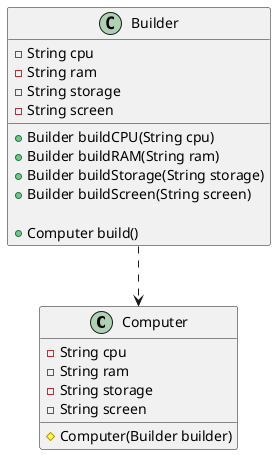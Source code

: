@startuml
'https://plantuml.com/sequence-diagram

class Computer {
    - String cpu
    - String ram
    - String storage
    - String screen

    #Computer(Builder builder)
}

class Builder {
    - String cpu
    - String ram
    - String storage
    - String screen

    + Builder buildCPU(String cpu)
    + Builder buildRAM(String ram)
    + Builder buildStorage(String storage)
    + Builder buildScreen(String screen)

    + Computer build()
}

Builder ..> Computer
@enduml